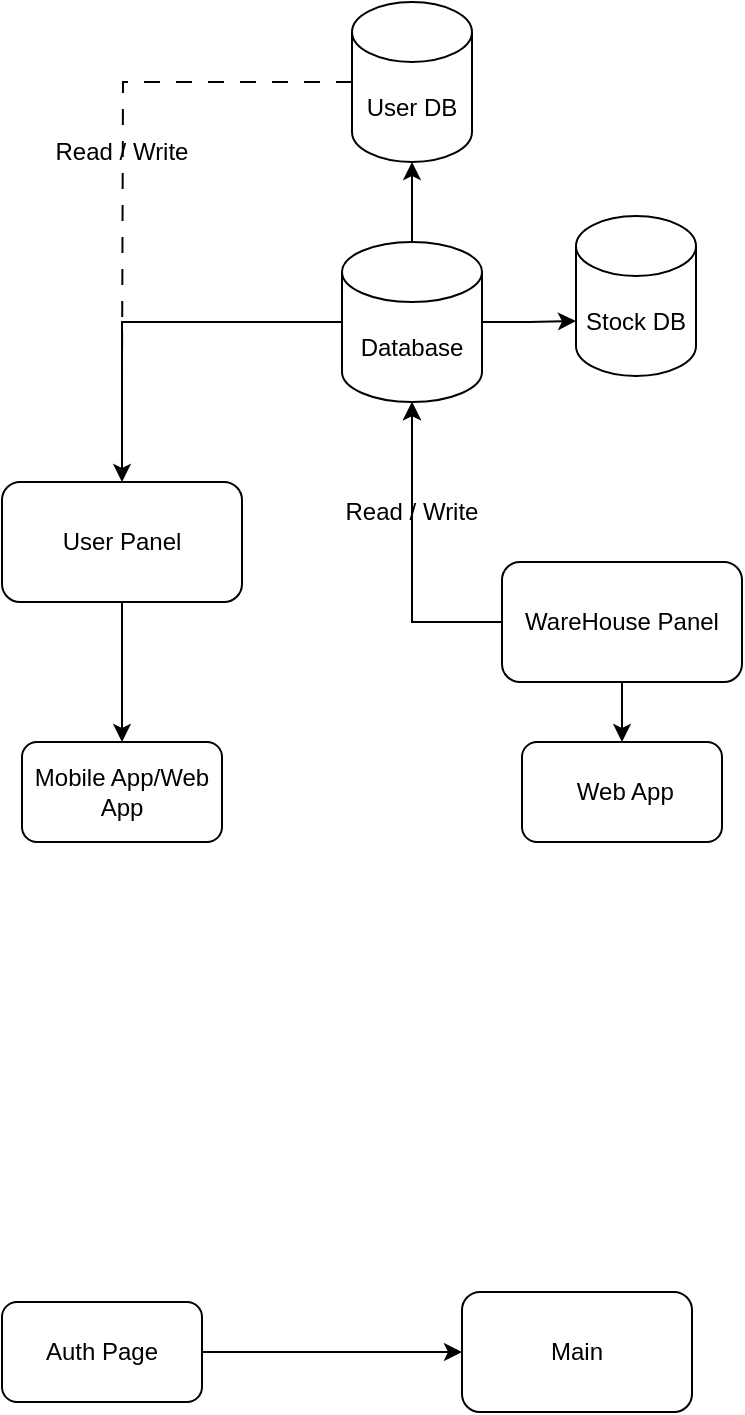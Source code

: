 <mxfile version="22.1.0" type="github">
  <diagram name="Page-1" id="bgupUvaqJOOFzy98oKY2">
    <mxGraphModel dx="1134" dy="1741" grid="1" gridSize="10" guides="1" tooltips="1" connect="1" arrows="1" fold="1" page="1" pageScale="1" pageWidth="850" pageHeight="1100" math="0" shadow="0">
      <root>
        <mxCell id="0" />
        <mxCell id="1" parent="0" />
        <mxCell id="girVR2iWXWBNkfcaLEmQ-5" style="edgeStyle=orthogonalEdgeStyle;rounded=0;orthogonalLoop=1;jettySize=auto;html=1;" edge="1" parent="1" source="girVR2iWXWBNkfcaLEmQ-1" target="girVR2iWXWBNkfcaLEmQ-4">
          <mxGeometry relative="1" as="geometry" />
        </mxCell>
        <mxCell id="girVR2iWXWBNkfcaLEmQ-1" value="User Panel" style="rounded=1;whiteSpace=wrap;html=1;" vertex="1" parent="1">
          <mxGeometry x="110" y="150" width="120" height="60" as="geometry" />
        </mxCell>
        <mxCell id="girVR2iWXWBNkfcaLEmQ-7" style="edgeStyle=orthogonalEdgeStyle;rounded=0;orthogonalLoop=1;jettySize=auto;html=1;entryX=0.5;entryY=0;entryDx=0;entryDy=0;" edge="1" parent="1" source="girVR2iWXWBNkfcaLEmQ-2" target="girVR2iWXWBNkfcaLEmQ-6">
          <mxGeometry relative="1" as="geometry" />
        </mxCell>
        <mxCell id="girVR2iWXWBNkfcaLEmQ-26" style="edgeStyle=orthogonalEdgeStyle;rounded=0;orthogonalLoop=1;jettySize=auto;html=1;" edge="1" parent="1" source="girVR2iWXWBNkfcaLEmQ-2" target="girVR2iWXWBNkfcaLEmQ-3">
          <mxGeometry relative="1" as="geometry" />
        </mxCell>
        <mxCell id="girVR2iWXWBNkfcaLEmQ-2" value="WareHouse Panel" style="rounded=1;whiteSpace=wrap;html=1;" vertex="1" parent="1">
          <mxGeometry x="360" y="190" width="120" height="60" as="geometry" />
        </mxCell>
        <mxCell id="girVR2iWXWBNkfcaLEmQ-14" style="edgeStyle=orthogonalEdgeStyle;rounded=0;orthogonalLoop=1;jettySize=auto;html=1;entryX=0.5;entryY=0;entryDx=0;entryDy=0;" edge="1" parent="1" source="girVR2iWXWBNkfcaLEmQ-3" target="girVR2iWXWBNkfcaLEmQ-1">
          <mxGeometry relative="1" as="geometry" />
        </mxCell>
        <mxCell id="girVR2iWXWBNkfcaLEmQ-3" value="Database" style="shape=cylinder3;whiteSpace=wrap;html=1;boundedLbl=1;backgroundOutline=1;size=15;" vertex="1" parent="1">
          <mxGeometry x="280" y="30" width="70" height="80" as="geometry" />
        </mxCell>
        <mxCell id="girVR2iWXWBNkfcaLEmQ-4" value="Mobile App/Web App" style="rounded=1;whiteSpace=wrap;html=1;" vertex="1" parent="1">
          <mxGeometry x="120" y="280" width="100" height="50" as="geometry" />
        </mxCell>
        <mxCell id="girVR2iWXWBNkfcaLEmQ-6" value="&amp;nbsp;Web App" style="rounded=1;whiteSpace=wrap;html=1;" vertex="1" parent="1">
          <mxGeometry x="370" y="280" width="100" height="50" as="geometry" />
        </mxCell>
        <mxCell id="girVR2iWXWBNkfcaLEmQ-19" style="edgeStyle=orthogonalEdgeStyle;rounded=0;orthogonalLoop=1;jettySize=auto;html=1;dashed=1;dashPattern=8 8;endArrow=none;endFill=0;" edge="1" parent="1" source="girVR2iWXWBNkfcaLEmQ-10">
          <mxGeometry relative="1" as="geometry">
            <mxPoint x="170" y="100" as="targetPoint" />
          </mxGeometry>
        </mxCell>
        <mxCell id="girVR2iWXWBNkfcaLEmQ-10" value="User DB" style="shape=cylinder3;whiteSpace=wrap;html=1;boundedLbl=1;backgroundOutline=1;size=15;" vertex="1" parent="1">
          <mxGeometry x="285" y="-90" width="60" height="80" as="geometry" />
        </mxCell>
        <mxCell id="girVR2iWXWBNkfcaLEmQ-12" value="Stock DB" style="shape=cylinder3;whiteSpace=wrap;html=1;boundedLbl=1;backgroundOutline=1;size=15;" vertex="1" parent="1">
          <mxGeometry x="397" y="17" width="60" height="80" as="geometry" />
        </mxCell>
        <mxCell id="girVR2iWXWBNkfcaLEmQ-15" style="edgeStyle=orthogonalEdgeStyle;rounded=0;orthogonalLoop=1;jettySize=auto;html=1;entryX=0.5;entryY=1;entryDx=0;entryDy=0;entryPerimeter=0;" edge="1" parent="1" source="girVR2iWXWBNkfcaLEmQ-23" target="girVR2iWXWBNkfcaLEmQ-3">
          <mxGeometry relative="1" as="geometry" />
        </mxCell>
        <mxCell id="girVR2iWXWBNkfcaLEmQ-17" style="edgeStyle=orthogonalEdgeStyle;rounded=0;orthogonalLoop=1;jettySize=auto;html=1;entryX=0.5;entryY=1;entryDx=0;entryDy=0;entryPerimeter=0;" edge="1" parent="1" source="girVR2iWXWBNkfcaLEmQ-3" target="girVR2iWXWBNkfcaLEmQ-10">
          <mxGeometry relative="1" as="geometry" />
        </mxCell>
        <mxCell id="girVR2iWXWBNkfcaLEmQ-20" value="Read / Write" style="text;html=1;strokeColor=none;fillColor=none;align=center;verticalAlign=middle;whiteSpace=wrap;rounded=0;" vertex="1" parent="1">
          <mxGeometry x="120" y="-30" width="100" height="30" as="geometry" />
        </mxCell>
        <mxCell id="girVR2iWXWBNkfcaLEmQ-23" value="Read / Write" style="text;html=1;strokeColor=none;fillColor=none;align=center;verticalAlign=middle;whiteSpace=wrap;rounded=0;" vertex="1" parent="1">
          <mxGeometry x="265" y="150" width="100" height="30" as="geometry" />
        </mxCell>
        <mxCell id="girVR2iWXWBNkfcaLEmQ-25" style="edgeStyle=orthogonalEdgeStyle;rounded=0;orthogonalLoop=1;jettySize=auto;html=1;entryX=0;entryY=0;entryDx=0;entryDy=52.5;entryPerimeter=0;" edge="1" parent="1" source="girVR2iWXWBNkfcaLEmQ-3" target="girVR2iWXWBNkfcaLEmQ-12">
          <mxGeometry relative="1" as="geometry" />
        </mxCell>
        <mxCell id="girVR2iWXWBNkfcaLEmQ-30" style="edgeStyle=orthogonalEdgeStyle;rounded=0;orthogonalLoop=1;jettySize=auto;html=1;" edge="1" parent="1" source="girVR2iWXWBNkfcaLEmQ-27" target="girVR2iWXWBNkfcaLEmQ-29">
          <mxGeometry relative="1" as="geometry" />
        </mxCell>
        <mxCell id="girVR2iWXWBNkfcaLEmQ-27" value="Auth Page" style="rounded=1;whiteSpace=wrap;html=1;" vertex="1" parent="1">
          <mxGeometry x="110" y="560" width="100" height="50" as="geometry" />
        </mxCell>
        <mxCell id="girVR2iWXWBNkfcaLEmQ-29" value="Main" style="rounded=1;whiteSpace=wrap;html=1;" vertex="1" parent="1">
          <mxGeometry x="340" y="555" width="115" height="60" as="geometry" />
        </mxCell>
      </root>
    </mxGraphModel>
  </diagram>
</mxfile>
